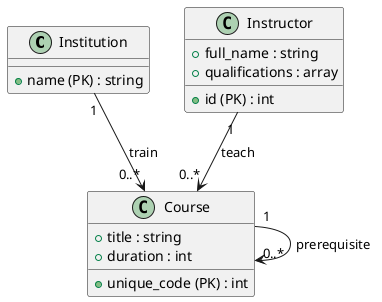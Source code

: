 @startuml

' Define classes
class Institution {
    +name (PK) : string
}

class Course {
    +unique_code (PK) : int
    +title : string
    +duration : int
}

class Instructor {
    +id (PK) : int
    +full_name : string
    +qualifications : array
}

' Relationships
Instructor "1" --> "0..*" Course : teach
Institution "1" --> "0..*" Course : train
Course "1" --> "0..*" Course : prerequisite
@enduml